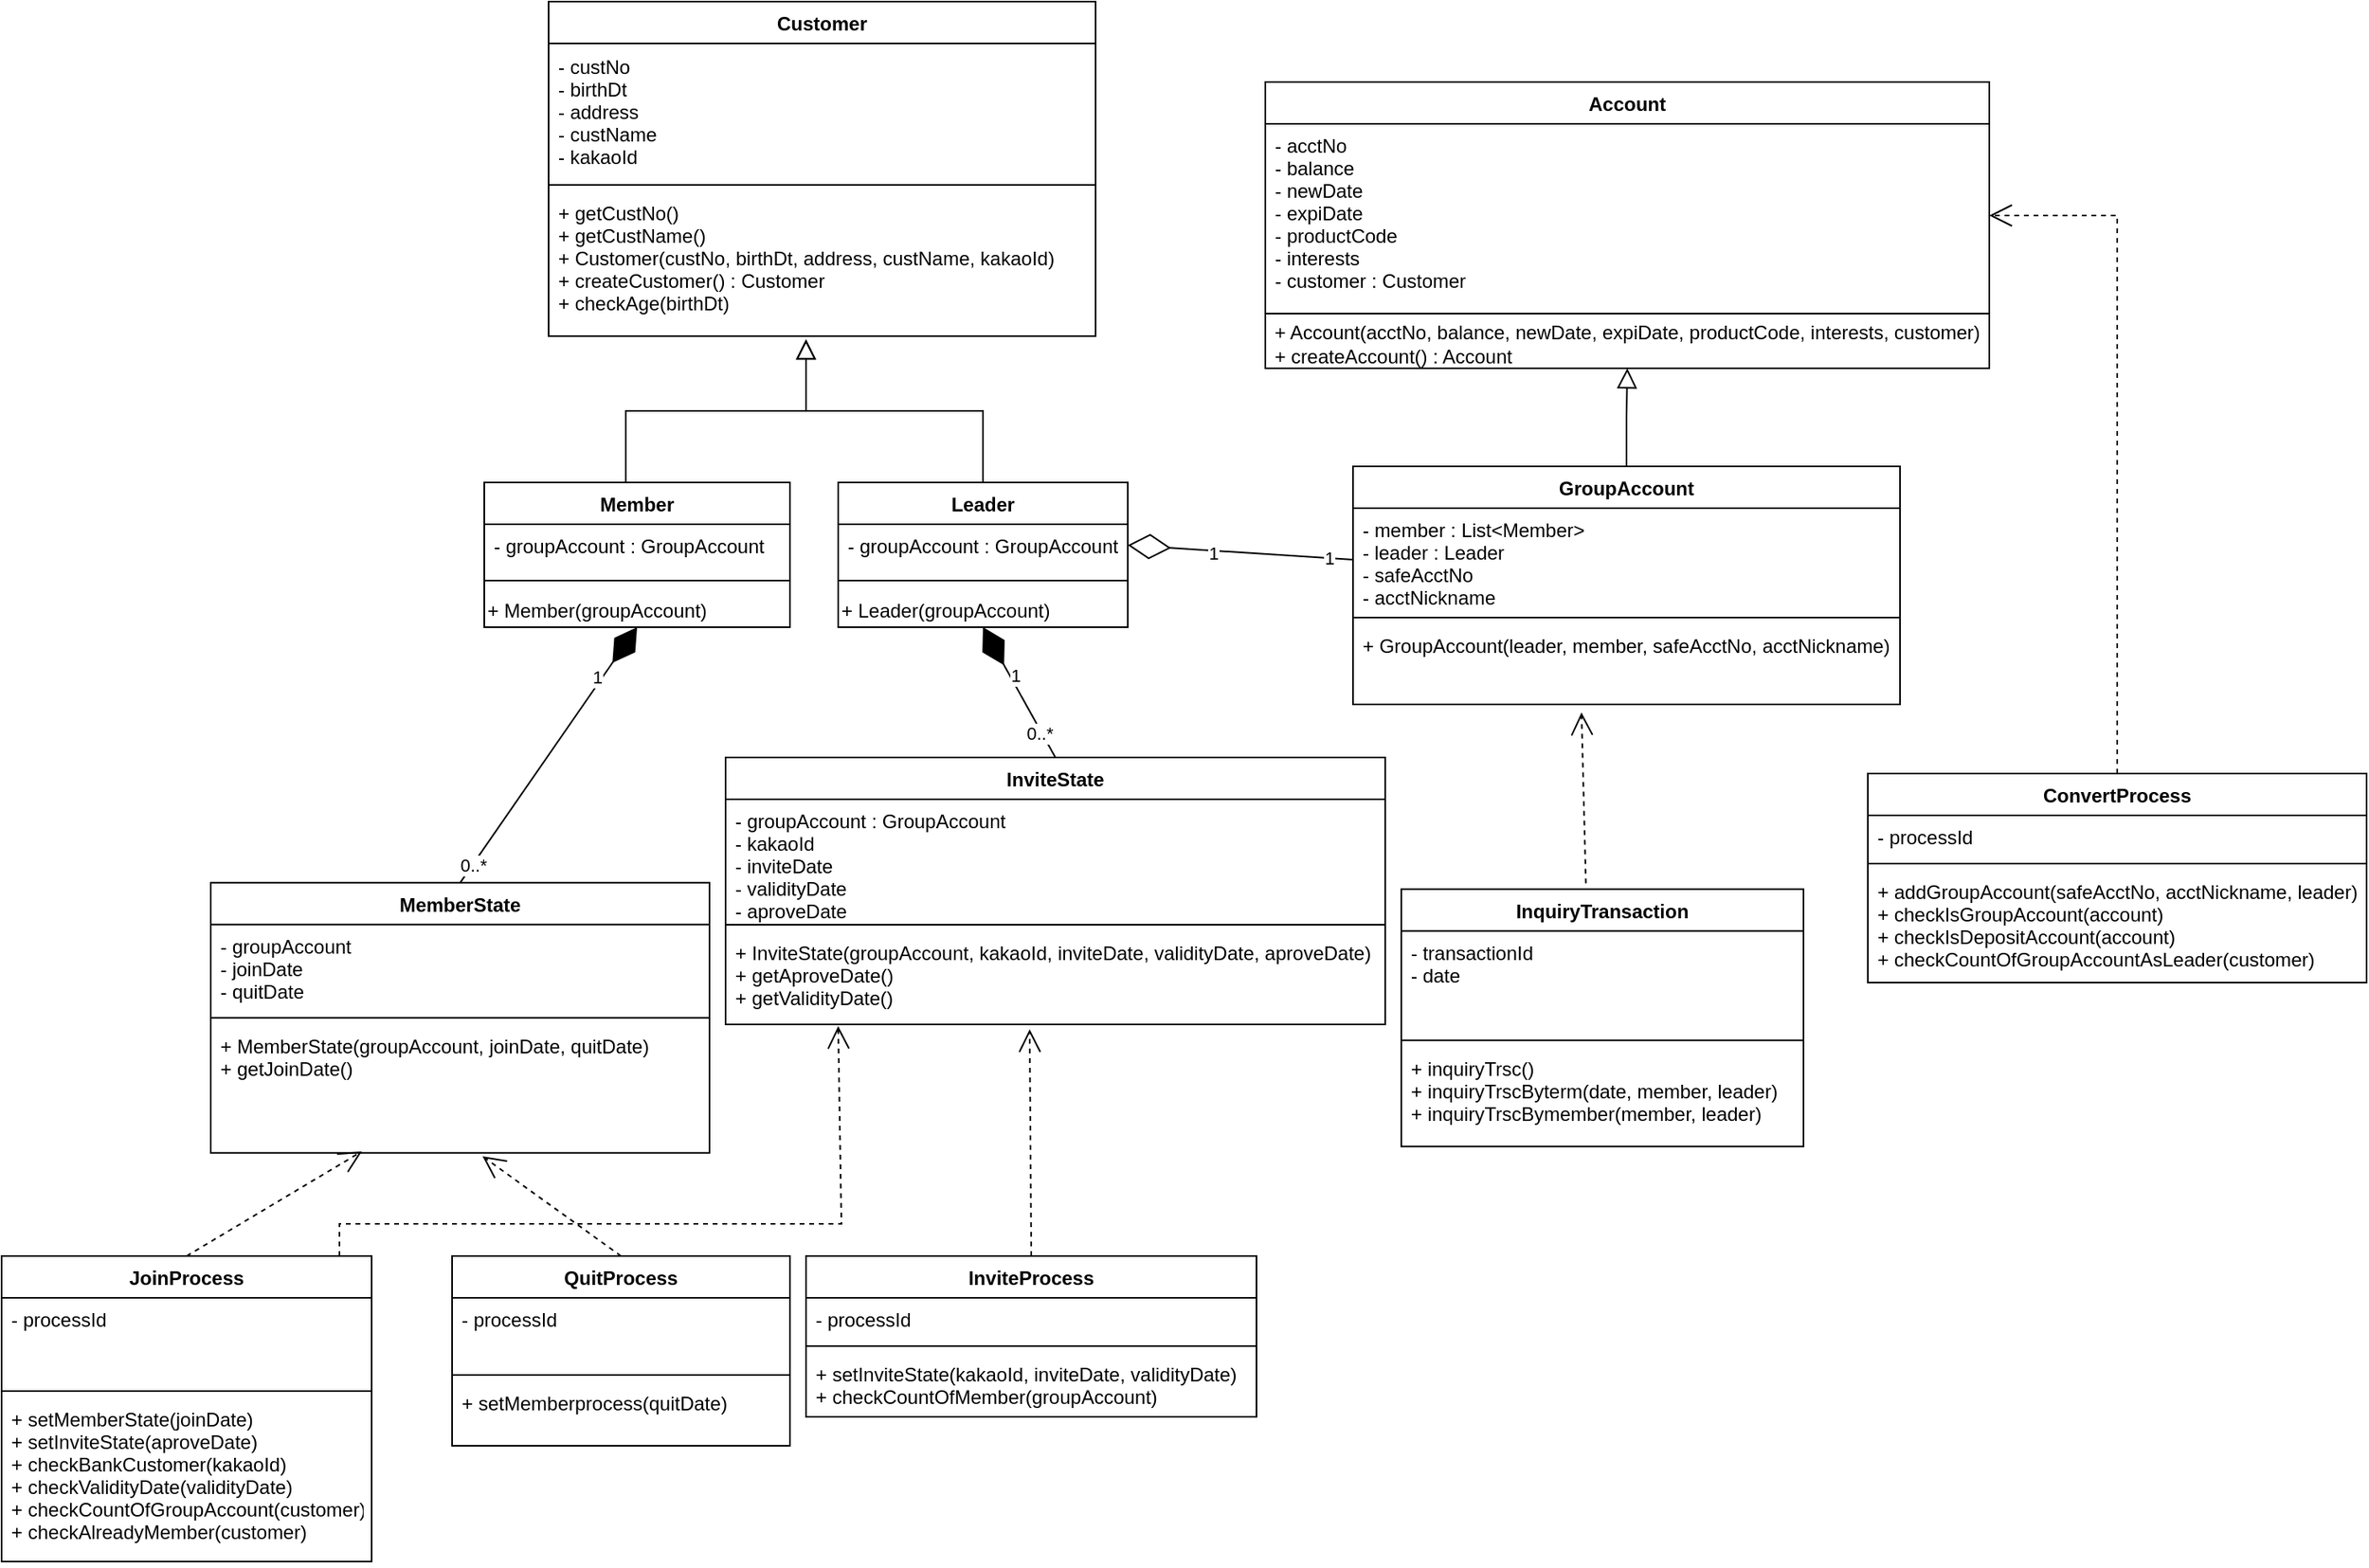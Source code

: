 <mxfile version="14.3.2" type="github" pages="2">
  <diagram id="C5RBs43oDa-KdzZeNtuy" name="Page-1">
    <mxGraphModel dx="946" dy="550" grid="1" gridSize="10" guides="1" tooltips="1" connect="1" arrows="1" fold="1" page="1" pageScale="1" pageWidth="2339" pageHeight="3300" math="0" shadow="0">
      <root>
        <mxCell id="WIyWlLk6GJQsqaUBKTNV-0" />
        <mxCell id="WIyWlLk6GJQsqaUBKTNV-1" parent="WIyWlLk6GJQsqaUBKTNV-0" />
        <mxCell id="zkfFHV4jXpPFQw0GAbJ--0" value="Account" style="swimlane;fontStyle=1;align=center;verticalAlign=top;childLayout=stackLayout;horizontal=1;startSize=26;horizontalStack=0;resizeParent=1;resizeLast=0;collapsible=1;marginBottom=0;rounded=0;shadow=0;strokeWidth=1;" parent="WIyWlLk6GJQsqaUBKTNV-1" vertex="1">
          <mxGeometry x="995.49" y="320" width="450" height="178" as="geometry">
            <mxRectangle x="230" y="140" width="160" height="26" as="alternateBounds" />
          </mxGeometry>
        </mxCell>
        <mxCell id="zkfFHV4jXpPFQw0GAbJ--1" value="- acctNo&#xa;- balance&#xa;- newDate&#xa;- expiDate&#xa;- productCode&#xa;- interests&#xa;- customer : Customer" style="text;align=left;verticalAlign=top;spacingLeft=4;spacingRight=4;overflow=hidden;rotatable=0;points=[[0,0.5],[1,0.5]];portConstraint=eastwest;" parent="zkfFHV4jXpPFQw0GAbJ--0" vertex="1">
          <mxGeometry y="26" width="450" height="114" as="geometry" />
        </mxCell>
        <mxCell id="zkfFHV4jXpPFQw0GAbJ--4" value="" style="line;html=1;strokeWidth=1;align=left;verticalAlign=middle;spacingTop=-1;spacingLeft=3;spacingRight=3;rotatable=0;labelPosition=right;points=[];portConstraint=eastwest;" parent="zkfFHV4jXpPFQw0GAbJ--0" vertex="1">
          <mxGeometry y="140" width="450" height="8" as="geometry" />
        </mxCell>
        <mxCell id="k1Oyym3wBxfAnyIx73rP-167" value="&lt;div&gt;&lt;div&gt;&lt;div style=&quot;text-align: left&quot;&gt;+ Account(acctNo, balance, newDate, expiDate, productCode, interests, customer)&lt;/div&gt;&lt;/div&gt;&lt;/div&gt;&lt;div style=&quot;text-align: left&quot;&gt;+ createAccount() : Account&lt;/div&gt;" style="text;html=1;align=center;verticalAlign=middle;resizable=0;points=[];autosize=1;" parent="zkfFHV4jXpPFQw0GAbJ--0" vertex="1">
          <mxGeometry y="148" width="450" height="30" as="geometry" />
        </mxCell>
        <mxCell id="zkfFHV4jXpPFQw0GAbJ--16" value="" style="endArrow=block;endSize=10;endFill=0;shadow=0;strokeWidth=1;rounded=0;edgeStyle=elbowEdgeStyle;elbow=vertical;exitX=0.5;exitY=0;exitDx=0;exitDy=0;" parent="WIyWlLk6GJQsqaUBKTNV-1" source="k1Oyym3wBxfAnyIx73rP-3" target="zkfFHV4jXpPFQw0GAbJ--0" edge="1">
          <mxGeometry width="160" relative="1" as="geometry">
            <mxPoint x="1165.99" y="559" as="sourcePoint" />
            <mxPoint x="1175.99" y="510" as="targetPoint" />
          </mxGeometry>
        </mxCell>
        <mxCell id="k1Oyym3wBxfAnyIx73rP-3" value="GroupAccount" style="swimlane;fontStyle=1;align=center;verticalAlign=top;childLayout=stackLayout;horizontal=1;startSize=26;horizontalStack=0;resizeParent=1;resizeParentMax=0;resizeLast=0;collapsible=1;marginBottom=0;" parent="WIyWlLk6GJQsqaUBKTNV-1" vertex="1">
          <mxGeometry x="1049.99" y="559" width="340" height="148" as="geometry" />
        </mxCell>
        <mxCell id="k1Oyym3wBxfAnyIx73rP-4" value="- member : List&lt;Member&gt;&#xa;- leader : Leader&#xa;- safeAcctNo&#xa;- acctNickname" style="text;strokeColor=none;fillColor=none;align=left;verticalAlign=top;spacingLeft=4;spacingRight=4;overflow=hidden;rotatable=0;points=[[0,0.5],[1,0.5]];portConstraint=eastwest;" parent="k1Oyym3wBxfAnyIx73rP-3" vertex="1">
          <mxGeometry y="26" width="340" height="64" as="geometry" />
        </mxCell>
        <mxCell id="k1Oyym3wBxfAnyIx73rP-5" value="" style="line;strokeWidth=1;fillColor=none;align=left;verticalAlign=middle;spacingTop=-1;spacingLeft=3;spacingRight=3;rotatable=0;labelPosition=right;points=[];portConstraint=eastwest;" parent="k1Oyym3wBxfAnyIx73rP-3" vertex="1">
          <mxGeometry y="90" width="340" height="8" as="geometry" />
        </mxCell>
        <mxCell id="k1Oyym3wBxfAnyIx73rP-6" value="+ GroupAccount(leader, member, safeAcctNo, acctNickname)" style="text;strokeColor=none;fillColor=none;align=left;verticalAlign=top;spacingLeft=4;spacingRight=4;overflow=hidden;rotatable=0;points=[[0,0.5],[1,0.5]];portConstraint=eastwest;" parent="k1Oyym3wBxfAnyIx73rP-3" vertex="1">
          <mxGeometry y="98" width="340" height="50" as="geometry" />
        </mxCell>
        <mxCell id="k1Oyym3wBxfAnyIx73rP-7" value="Customer" style="swimlane;fontStyle=1;align=center;verticalAlign=top;childLayout=stackLayout;horizontal=1;startSize=26;horizontalStack=0;resizeParent=1;resizeParentMax=0;resizeLast=0;collapsible=1;marginBottom=0;" parent="WIyWlLk6GJQsqaUBKTNV-1" vertex="1">
          <mxGeometry x="550" y="270" width="340" height="208" as="geometry" />
        </mxCell>
        <mxCell id="k1Oyym3wBxfAnyIx73rP-8" value="- custNo&#xa;- birthDt&#xa;- address&#xa;- custName&#xa;- kakaoId" style="text;strokeColor=none;fillColor=none;align=left;verticalAlign=top;spacingLeft=4;spacingRight=4;overflow=hidden;rotatable=0;points=[[0,0.5],[1,0.5]];portConstraint=eastwest;spacingTop=1;spacingBottom=1;" parent="k1Oyym3wBxfAnyIx73rP-7" vertex="1">
          <mxGeometry y="26" width="340" height="84" as="geometry" />
        </mxCell>
        <mxCell id="k1Oyym3wBxfAnyIx73rP-9" value="" style="line;strokeWidth=1;fillColor=none;align=left;verticalAlign=middle;spacingTop=-1;spacingLeft=3;spacingRight=3;rotatable=0;labelPosition=right;points=[];portConstraint=eastwest;" parent="k1Oyym3wBxfAnyIx73rP-7" vertex="1">
          <mxGeometry y="110" width="340" height="8" as="geometry" />
        </mxCell>
        <mxCell id="k1Oyym3wBxfAnyIx73rP-10" value="+ getCustNo()&#xa;+ getCustName()&#xa;+ Customer(custNo, birthDt, address, custName, kakaoId)&#xa;+ createCustomer() : Customer&#xa;+ checkAge(birthDt)" style="text;strokeColor=none;fillColor=none;align=left;verticalAlign=top;spacingLeft=4;spacingRight=4;overflow=hidden;rotatable=0;points=[[0,0.5],[1,0.5]];portConstraint=eastwest;" parent="k1Oyym3wBxfAnyIx73rP-7" vertex="1">
          <mxGeometry y="118" width="340" height="90" as="geometry" />
        </mxCell>
        <mxCell id="k1Oyym3wBxfAnyIx73rP-11" value="Member" style="swimlane;fontStyle=1;align=center;verticalAlign=top;childLayout=stackLayout;horizontal=1;startSize=26;horizontalStack=0;resizeParent=1;resizeParentMax=0;resizeLast=0;collapsible=1;marginBottom=0;" parent="WIyWlLk6GJQsqaUBKTNV-1" vertex="1">
          <mxGeometry x="510" y="569" width="190" height="90" as="geometry" />
        </mxCell>
        <mxCell id="k1Oyym3wBxfAnyIx73rP-12" value="- groupAccount : GroupAccount&#xa;" style="text;strokeColor=none;fillColor=none;align=left;verticalAlign=top;spacingLeft=4;spacingRight=4;overflow=hidden;rotatable=0;points=[[0,0.5],[1,0.5]];portConstraint=eastwest;" parent="k1Oyym3wBxfAnyIx73rP-11" vertex="1">
          <mxGeometry y="26" width="190" height="26" as="geometry" />
        </mxCell>
        <mxCell id="k1Oyym3wBxfAnyIx73rP-13" value="" style="line;strokeWidth=1;fillColor=none;align=left;verticalAlign=middle;spacingTop=-1;spacingLeft=3;spacingRight=3;rotatable=0;labelPosition=right;points=[];portConstraint=eastwest;" parent="k1Oyym3wBxfAnyIx73rP-11" vertex="1">
          <mxGeometry y="52" width="190" height="18" as="geometry" />
        </mxCell>
        <mxCell id="k1Oyym3wBxfAnyIx73rP-165" value="+ Member(groupAccount)" style="text;html=1;align=left;verticalAlign=middle;resizable=0;points=[];autosize=1;" parent="k1Oyym3wBxfAnyIx73rP-11" vertex="1">
          <mxGeometry y="70" width="190" height="20" as="geometry" />
        </mxCell>
        <mxCell id="k1Oyym3wBxfAnyIx73rP-18" value="Leader" style="swimlane;fontStyle=1;align=center;verticalAlign=top;childLayout=stackLayout;horizontal=1;startSize=26;horizontalStack=0;resizeParent=1;resizeParentMax=0;resizeLast=0;collapsible=1;marginBottom=0;" parent="WIyWlLk6GJQsqaUBKTNV-1" vertex="1">
          <mxGeometry x="730" y="569" width="180" height="90" as="geometry" />
        </mxCell>
        <mxCell id="k1Oyym3wBxfAnyIx73rP-19" value="- groupAccount : GroupAccount&#xa;" style="text;strokeColor=none;fillColor=none;align=left;verticalAlign=top;spacingLeft=4;spacingRight=4;overflow=hidden;rotatable=0;points=[[0,0.5],[1,0.5]];portConstraint=eastwest;" parent="k1Oyym3wBxfAnyIx73rP-18" vertex="1">
          <mxGeometry y="26" width="180" height="26" as="geometry" />
        </mxCell>
        <mxCell id="k1Oyym3wBxfAnyIx73rP-20" value="" style="line;strokeWidth=1;fillColor=none;align=left;verticalAlign=middle;spacingTop=-1;spacingLeft=3;spacingRight=3;rotatable=0;labelPosition=right;points=[];portConstraint=eastwest;" parent="k1Oyym3wBxfAnyIx73rP-18" vertex="1">
          <mxGeometry y="52" width="180" height="18" as="geometry" />
        </mxCell>
        <mxCell id="k1Oyym3wBxfAnyIx73rP-166" value="+ Leader(groupAccount)" style="text;html=1;align=left;verticalAlign=middle;resizable=0;points=[];autosize=1;" parent="k1Oyym3wBxfAnyIx73rP-18" vertex="1">
          <mxGeometry y="70" width="180" height="20" as="geometry" />
        </mxCell>
        <mxCell id="k1Oyym3wBxfAnyIx73rP-24" value="" style="endArrow=block;endSize=10;endFill=0;shadow=0;strokeWidth=1;rounded=0;edgeStyle=elbowEdgeStyle;elbow=vertical;exitX=0.463;exitY=0;exitDx=0;exitDy=0;exitPerimeter=0;" parent="WIyWlLk6GJQsqaUBKTNV-1" source="k1Oyym3wBxfAnyIx73rP-11" edge="1">
          <mxGeometry width="160" relative="1" as="geometry">
            <mxPoint x="709.5" y="547" as="sourcePoint" />
            <mxPoint x="710" y="480" as="targetPoint" />
          </mxGeometry>
        </mxCell>
        <mxCell id="k1Oyym3wBxfAnyIx73rP-25" value="" style="endArrow=block;endSize=10;endFill=0;shadow=0;strokeWidth=1;rounded=0;edgeStyle=elbowEdgeStyle;elbow=vertical;exitX=0.5;exitY=0;exitDx=0;exitDy=0;" parent="WIyWlLk6GJQsqaUBKTNV-1" source="k1Oyym3wBxfAnyIx73rP-18" edge="1">
          <mxGeometry width="160" relative="1" as="geometry">
            <mxPoint x="709.5" y="547" as="sourcePoint" />
            <mxPoint x="710" y="480" as="targetPoint" />
          </mxGeometry>
        </mxCell>
        <mxCell id="k1Oyym3wBxfAnyIx73rP-52" value="" style="endArrow=diamondThin;endFill=0;endSize=24;html=1;exitX=0;exitY=0.5;exitDx=0;exitDy=0;entryX=1;entryY=0.5;entryDx=0;entryDy=0;" parent="WIyWlLk6GJQsqaUBKTNV-1" source="k1Oyym3wBxfAnyIx73rP-4" target="k1Oyym3wBxfAnyIx73rP-19" edge="1">
          <mxGeometry width="160" relative="1" as="geometry">
            <mxPoint x="880" y="639" as="sourcePoint" />
            <mxPoint x="1040" y="639" as="targetPoint" />
          </mxGeometry>
        </mxCell>
        <mxCell id="k1Oyym3wBxfAnyIx73rP-53" value="1" style="edgeLabel;html=1;align=center;verticalAlign=middle;resizable=0;points=[];" parent="k1Oyym3wBxfAnyIx73rP-52" vertex="1" connectable="0">
          <mxGeometry x="-0.778" relative="1" as="geometry">
            <mxPoint as="offset" />
          </mxGeometry>
        </mxCell>
        <mxCell id="k1Oyym3wBxfAnyIx73rP-54" value="1" style="edgeLabel;html=1;align=center;verticalAlign=middle;resizable=0;points=[];" parent="k1Oyym3wBxfAnyIx73rP-52" vertex="1" connectable="0">
          <mxGeometry x="0.243" y="1" relative="1" as="geometry">
            <mxPoint as="offset" />
          </mxGeometry>
        </mxCell>
        <mxCell id="k1Oyym3wBxfAnyIx73rP-68" value="MemberState" style="swimlane;fontStyle=1;align=center;verticalAlign=top;childLayout=stackLayout;horizontal=1;startSize=26;horizontalStack=0;resizeParent=1;resizeParentMax=0;resizeLast=0;collapsible=1;marginBottom=0;" parent="WIyWlLk6GJQsqaUBKTNV-1" vertex="1">
          <mxGeometry x="340" y="817.93" width="310" height="168" as="geometry" />
        </mxCell>
        <mxCell id="k1Oyym3wBxfAnyIx73rP-69" value="- groupAccount&#xa;- joinDate&#xa;- quitDate" style="text;strokeColor=none;fillColor=none;align=left;verticalAlign=top;spacingLeft=4;spacingRight=4;overflow=hidden;rotatable=0;points=[[0,0.5],[1,0.5]];portConstraint=eastwest;" parent="k1Oyym3wBxfAnyIx73rP-68" vertex="1">
          <mxGeometry y="26" width="310" height="54" as="geometry" />
        </mxCell>
        <mxCell id="k1Oyym3wBxfAnyIx73rP-70" value="" style="line;strokeWidth=1;fillColor=none;align=left;verticalAlign=middle;spacingTop=-1;spacingLeft=3;spacingRight=3;rotatable=0;labelPosition=right;points=[];portConstraint=eastwest;" parent="k1Oyym3wBxfAnyIx73rP-68" vertex="1">
          <mxGeometry y="80" width="310" height="8" as="geometry" />
        </mxCell>
        <mxCell id="k1Oyym3wBxfAnyIx73rP-71" value="+ MemberState(groupAccount, joinDate, quitDate)&#xa;+ getJoinDate()" style="text;strokeColor=none;fillColor=none;align=left;verticalAlign=top;spacingLeft=4;spacingRight=4;overflow=hidden;rotatable=0;points=[[0,0.5],[1,0.5]];portConstraint=eastwest;" parent="k1Oyym3wBxfAnyIx73rP-68" vertex="1">
          <mxGeometry y="88" width="310" height="80" as="geometry" />
        </mxCell>
        <mxCell id="k1Oyym3wBxfAnyIx73rP-72" value="" style="endArrow=diamondThin;endFill=1;endSize=24;html=1;exitX=0.5;exitY=0;exitDx=0;exitDy=0;entryX=0.5;entryY=1;entryDx=0;entryDy=0;" parent="WIyWlLk6GJQsqaUBKTNV-1" source="k1Oyym3wBxfAnyIx73rP-68" target="k1Oyym3wBxfAnyIx73rP-11" edge="1">
          <mxGeometry width="160" relative="1" as="geometry">
            <mxPoint x="750" y="709" as="sourcePoint" />
            <mxPoint x="608.0" y="681" as="targetPoint" />
            <Array as="points" />
          </mxGeometry>
        </mxCell>
        <mxCell id="k1Oyym3wBxfAnyIx73rP-74" value="0..*" style="edgeLabel;html=1;align=center;verticalAlign=middle;resizable=0;points=[];" parent="k1Oyym3wBxfAnyIx73rP-72" vertex="1" connectable="0">
          <mxGeometry x="-0.864" relative="1" as="geometry">
            <mxPoint as="offset" />
          </mxGeometry>
        </mxCell>
        <mxCell id="k1Oyym3wBxfAnyIx73rP-79" value="1" style="edgeLabel;html=1;align=center;verticalAlign=middle;resizable=0;points=[];" parent="k1Oyym3wBxfAnyIx73rP-72" vertex="1" connectable="0">
          <mxGeometry x="0.304" y="-2" relative="1" as="geometry">
            <mxPoint x="11.65" y="-25.46" as="offset" />
          </mxGeometry>
        </mxCell>
        <mxCell id="k1Oyym3wBxfAnyIx73rP-80" value="JoinProcess" style="swimlane;fontStyle=1;align=center;verticalAlign=top;childLayout=stackLayout;horizontal=1;startSize=26;horizontalStack=0;resizeParent=1;resizeParentMax=0;resizeLast=0;collapsible=1;marginBottom=0;" parent="WIyWlLk6GJQsqaUBKTNV-1" vertex="1">
          <mxGeometry x="210" y="1050" width="230" height="190" as="geometry" />
        </mxCell>
        <mxCell id="k1Oyym3wBxfAnyIx73rP-81" value="- processId" style="text;strokeColor=none;fillColor=none;align=left;verticalAlign=top;spacingLeft=4;spacingRight=4;overflow=hidden;rotatable=0;points=[[0,0.5],[1,0.5]];portConstraint=eastwest;" parent="k1Oyym3wBxfAnyIx73rP-80" vertex="1">
          <mxGeometry y="26" width="230" height="54" as="geometry" />
        </mxCell>
        <mxCell id="k1Oyym3wBxfAnyIx73rP-82" value="" style="line;strokeWidth=1;fillColor=none;align=left;verticalAlign=middle;spacingTop=-1;spacingLeft=3;spacingRight=3;rotatable=0;labelPosition=right;points=[];portConstraint=eastwest;" parent="k1Oyym3wBxfAnyIx73rP-80" vertex="1">
          <mxGeometry y="80" width="230" height="8" as="geometry" />
        </mxCell>
        <mxCell id="k1Oyym3wBxfAnyIx73rP-83" value="+ setMemberState(joinDate)&#xa;+ setInviteState(aproveDate)&#xa;+ checkBankCustomer(kakaoId)&#xa;+ checkValidityDate(validityDate)&#xa;+ checkCountOfGroupAccount(customer)&#xa;+ checkAlreadyMember(customer)" style="text;strokeColor=none;fillColor=none;align=left;verticalAlign=top;spacingLeft=4;spacingRight=4;overflow=hidden;rotatable=0;points=[[0,0.5],[1,0.5]];portConstraint=eastwest;" parent="k1Oyym3wBxfAnyIx73rP-80" vertex="1">
          <mxGeometry y="88" width="230" height="102" as="geometry" />
        </mxCell>
        <mxCell id="k1Oyym3wBxfAnyIx73rP-88" value="QuitProcess" style="swimlane;fontStyle=1;align=center;verticalAlign=top;childLayout=stackLayout;horizontal=1;startSize=26;horizontalStack=0;resizeParent=1;resizeParentMax=0;resizeLast=0;collapsible=1;marginBottom=0;" parent="WIyWlLk6GJQsqaUBKTNV-1" vertex="1">
          <mxGeometry x="490" y="1050" width="210" height="118" as="geometry" />
        </mxCell>
        <mxCell id="k1Oyym3wBxfAnyIx73rP-89" value="- processId" style="text;strokeColor=none;fillColor=none;align=left;verticalAlign=top;spacingLeft=4;spacingRight=4;overflow=hidden;rotatable=0;points=[[0,0.5],[1,0.5]];portConstraint=eastwest;" parent="k1Oyym3wBxfAnyIx73rP-88" vertex="1">
          <mxGeometry y="26" width="210" height="44" as="geometry" />
        </mxCell>
        <mxCell id="k1Oyym3wBxfAnyIx73rP-90" value="" style="line;strokeWidth=1;fillColor=none;align=left;verticalAlign=middle;spacingTop=-1;spacingLeft=3;spacingRight=3;rotatable=0;labelPosition=right;points=[];portConstraint=eastwest;" parent="k1Oyym3wBxfAnyIx73rP-88" vertex="1">
          <mxGeometry y="70" width="210" height="8" as="geometry" />
        </mxCell>
        <mxCell id="k1Oyym3wBxfAnyIx73rP-91" value="+ setMemberprocess(quitDate)" style="text;strokeColor=none;fillColor=none;align=left;verticalAlign=top;spacingLeft=4;spacingRight=4;overflow=hidden;rotatable=0;points=[[0,0.5],[1,0.5]];portConstraint=eastwest;" parent="k1Oyym3wBxfAnyIx73rP-88" vertex="1">
          <mxGeometry y="78" width="210" height="40" as="geometry" />
        </mxCell>
        <mxCell id="k1Oyym3wBxfAnyIx73rP-96" value="" style="endArrow=open;endSize=12;dashed=1;html=1;entryX=0.303;entryY=0.988;entryDx=0;entryDy=0;entryPerimeter=0;exitX=0.5;exitY=0;exitDx=0;exitDy=0;" parent="WIyWlLk6GJQsqaUBKTNV-1" source="k1Oyym3wBxfAnyIx73rP-80" target="k1Oyym3wBxfAnyIx73rP-71" edge="1">
          <mxGeometry width="160" relative="1" as="geometry">
            <mxPoint x="600" y="885.93" as="sourcePoint" />
            <mxPoint x="760" y="885.93" as="targetPoint" />
          </mxGeometry>
        </mxCell>
        <mxCell id="k1Oyym3wBxfAnyIx73rP-97" value="" style="endArrow=open;endSize=12;dashed=1;html=1;exitX=0.5;exitY=0;exitDx=0;exitDy=0;entryX=0.545;entryY=1.026;entryDx=0;entryDy=0;entryPerimeter=0;" parent="WIyWlLk6GJQsqaUBKTNV-1" source="k1Oyym3wBxfAnyIx73rP-88" target="k1Oyym3wBxfAnyIx73rP-71" edge="1">
          <mxGeometry width="160" relative="1" as="geometry">
            <mxPoint x="415" y="1039.93" as="sourcePoint" />
            <mxPoint x="443.93" y="994.97" as="targetPoint" />
          </mxGeometry>
        </mxCell>
        <mxCell id="k1Oyym3wBxfAnyIx73rP-105" value="InquiryTransaction" style="swimlane;fontStyle=1;align=center;verticalAlign=top;childLayout=stackLayout;horizontal=1;startSize=26;horizontalStack=0;resizeParent=1;resizeParentMax=0;resizeLast=0;collapsible=1;marginBottom=0;" parent="WIyWlLk6GJQsqaUBKTNV-1" vertex="1">
          <mxGeometry x="1080" y="821.93" width="250" height="160" as="geometry" />
        </mxCell>
        <mxCell id="k1Oyym3wBxfAnyIx73rP-106" value="- transactionId&#xa;- date" style="text;strokeColor=none;fillColor=none;align=left;verticalAlign=top;spacingLeft=4;spacingRight=4;overflow=hidden;rotatable=0;points=[[0,0.5],[1,0.5]];portConstraint=eastwest;" parent="k1Oyym3wBxfAnyIx73rP-105" vertex="1">
          <mxGeometry y="26" width="250" height="64" as="geometry" />
        </mxCell>
        <mxCell id="k1Oyym3wBxfAnyIx73rP-107" value="" style="line;strokeWidth=1;fillColor=none;align=left;verticalAlign=middle;spacingTop=-1;spacingLeft=3;spacingRight=3;rotatable=0;labelPosition=right;points=[];portConstraint=eastwest;" parent="k1Oyym3wBxfAnyIx73rP-105" vertex="1">
          <mxGeometry y="90" width="250" height="8" as="geometry" />
        </mxCell>
        <mxCell id="k1Oyym3wBxfAnyIx73rP-108" value="+ inquiryTrsc()&#xa;+ inquiryTrscByterm(date, member, leader)&#xa;+ inquiryTrscBymember(member, leader)" style="text;strokeColor=none;fillColor=none;align=left;verticalAlign=top;spacingLeft=4;spacingRight=4;overflow=hidden;rotatable=0;points=[[0,0.5],[1,0.5]];portConstraint=eastwest;" parent="k1Oyym3wBxfAnyIx73rP-105" vertex="1">
          <mxGeometry y="98" width="250" height="62" as="geometry" />
        </mxCell>
        <mxCell id="k1Oyym3wBxfAnyIx73rP-127" value="InviteState" style="swimlane;fontStyle=1;align=center;verticalAlign=top;childLayout=stackLayout;horizontal=1;startSize=26;horizontalStack=0;resizeParent=1;resizeParentMax=0;resizeLast=0;collapsible=1;marginBottom=0;" parent="WIyWlLk6GJQsqaUBKTNV-1" vertex="1">
          <mxGeometry x="660" y="740" width="410" height="166" as="geometry" />
        </mxCell>
        <mxCell id="k1Oyym3wBxfAnyIx73rP-128" value="- groupAccount : GroupAccount&#xa;- kakaoId&#xa;- inviteDate&#xa;- validityDate&#xa;- aproveDate" style="text;strokeColor=none;fillColor=none;align=left;verticalAlign=top;spacingLeft=4;spacingRight=4;overflow=hidden;rotatable=0;points=[[0,0.5],[1,0.5]];portConstraint=eastwest;" parent="k1Oyym3wBxfAnyIx73rP-127" vertex="1">
          <mxGeometry y="26" width="410" height="74" as="geometry" />
        </mxCell>
        <mxCell id="k1Oyym3wBxfAnyIx73rP-129" value="" style="line;strokeWidth=1;fillColor=none;align=left;verticalAlign=middle;spacingTop=-1;spacingLeft=3;spacingRight=3;rotatable=0;labelPosition=right;points=[];portConstraint=eastwest;" parent="k1Oyym3wBxfAnyIx73rP-127" vertex="1">
          <mxGeometry y="100" width="410" height="8" as="geometry" />
        </mxCell>
        <mxCell id="k1Oyym3wBxfAnyIx73rP-130" value="+ InviteState(groupAccount, kakaoId, inviteDate, validityDate, aproveDate)&#xa;+ getAproveDate()&#xa;+ getValidityDate()" style="text;strokeColor=none;fillColor=none;align=left;verticalAlign=top;spacingLeft=4;spacingRight=4;overflow=hidden;rotatable=0;points=[[0,0.5],[1,0.5]];portConstraint=eastwest;" parent="k1Oyym3wBxfAnyIx73rP-127" vertex="1">
          <mxGeometry y="108" width="410" height="58" as="geometry" />
        </mxCell>
        <mxCell id="k1Oyym3wBxfAnyIx73rP-131" value="" style="endArrow=diamondThin;endFill=1;endSize=24;html=1;entryX=0.5;entryY=1;entryDx=0;entryDy=0;exitX=0.5;exitY=0;exitDx=0;exitDy=0;" parent="WIyWlLk6GJQsqaUBKTNV-1" source="k1Oyym3wBxfAnyIx73rP-127" target="k1Oyym3wBxfAnyIx73rP-18" edge="1">
          <mxGeometry width="160" relative="1" as="geometry">
            <mxPoint x="660" y="830" as="sourcePoint" />
            <mxPoint x="818" y="680" as="targetPoint" />
          </mxGeometry>
        </mxCell>
        <mxCell id="k1Oyym3wBxfAnyIx73rP-163" value="1" style="edgeLabel;html=1;align=center;verticalAlign=middle;resizable=0;points=[];" parent="k1Oyym3wBxfAnyIx73rP-131" vertex="1" connectable="0">
          <mxGeometry x="0.233" y="-2" relative="1" as="geometry">
            <mxPoint x="1" as="offset" />
          </mxGeometry>
        </mxCell>
        <mxCell id="k1Oyym3wBxfAnyIx73rP-164" value="0..*" style="edgeLabel;html=1;align=center;verticalAlign=middle;resizable=0;points=[];" parent="k1Oyym3wBxfAnyIx73rP-131" vertex="1" connectable="0">
          <mxGeometry x="-0.602" y="1" relative="1" as="geometry">
            <mxPoint as="offset" />
          </mxGeometry>
        </mxCell>
        <mxCell id="k1Oyym3wBxfAnyIx73rP-132" value="InviteProcess" style="swimlane;fontStyle=1;align=center;verticalAlign=top;childLayout=stackLayout;horizontal=1;startSize=26;horizontalStack=0;resizeParent=1;resizeParentMax=0;resizeLast=0;collapsible=1;marginBottom=0;" parent="WIyWlLk6GJQsqaUBKTNV-1" vertex="1">
          <mxGeometry x="710" y="1050" width="280" height="100" as="geometry" />
        </mxCell>
        <mxCell id="k1Oyym3wBxfAnyIx73rP-133" value="- processId" style="text;strokeColor=none;fillColor=none;align=left;verticalAlign=top;spacingLeft=4;spacingRight=4;overflow=hidden;rotatable=0;points=[[0,0.5],[1,0.5]];portConstraint=eastwest;" parent="k1Oyym3wBxfAnyIx73rP-132" vertex="1">
          <mxGeometry y="26" width="280" height="26" as="geometry" />
        </mxCell>
        <mxCell id="k1Oyym3wBxfAnyIx73rP-134" value="" style="line;strokeWidth=1;fillColor=none;align=left;verticalAlign=middle;spacingTop=-1;spacingLeft=3;spacingRight=3;rotatable=0;labelPosition=right;points=[];portConstraint=eastwest;" parent="k1Oyym3wBxfAnyIx73rP-132" vertex="1">
          <mxGeometry y="52" width="280" height="8" as="geometry" />
        </mxCell>
        <mxCell id="k1Oyym3wBxfAnyIx73rP-135" value="+ setInviteState(kakaoId, inviteDate, validityDate)&#xa;+ checkCountOfMember(groupAccount)" style="text;strokeColor=none;fillColor=none;align=left;verticalAlign=top;spacingLeft=4;spacingRight=4;overflow=hidden;rotatable=0;points=[[0,0.5],[1,0.5]];portConstraint=eastwest;" parent="k1Oyym3wBxfAnyIx73rP-132" vertex="1">
          <mxGeometry y="60" width="280" height="40" as="geometry" />
        </mxCell>
        <mxCell id="k1Oyym3wBxfAnyIx73rP-136" value="" style="endArrow=open;endSize=12;dashed=1;html=1;exitX=0.5;exitY=0;exitDx=0;exitDy=0;rounded=0;" parent="WIyWlLk6GJQsqaUBKTNV-1" edge="1">
          <mxGeometry width="160" relative="1" as="geometry">
            <mxPoint x="420" y="1050" as="sourcePoint" />
            <mxPoint x="730" y="907" as="targetPoint" />
            <Array as="points">
              <mxPoint x="420" y="1030" />
              <mxPoint x="732" y="1030" />
            </Array>
          </mxGeometry>
        </mxCell>
        <mxCell id="k1Oyym3wBxfAnyIx73rP-139" value="" style="endArrow=open;endSize=12;dashed=1;html=1;exitX=0.5;exitY=0;exitDx=0;exitDy=0;entryX=0.461;entryY=1.052;entryDx=0;entryDy=0;entryPerimeter=0;" parent="WIyWlLk6GJQsqaUBKTNV-1" source="k1Oyym3wBxfAnyIx73rP-132" target="k1Oyym3wBxfAnyIx73rP-130" edge="1">
          <mxGeometry width="160" relative="1" as="geometry">
            <mxPoint x="530" y="1040" as="sourcePoint" />
            <mxPoint x="690" y="1040" as="targetPoint" />
          </mxGeometry>
        </mxCell>
        <mxCell id="k1Oyym3wBxfAnyIx73rP-141" value="ConvertProcess" style="swimlane;fontStyle=1;align=center;verticalAlign=top;childLayout=stackLayout;horizontal=1;startSize=26;horizontalStack=0;resizeParent=1;resizeParentMax=0;resizeLast=0;collapsible=1;marginBottom=0;" parent="WIyWlLk6GJQsqaUBKTNV-1" vertex="1">
          <mxGeometry x="1370" y="750" width="310" height="130" as="geometry" />
        </mxCell>
        <mxCell id="k1Oyym3wBxfAnyIx73rP-142" value="- processId" style="text;strokeColor=none;fillColor=none;align=left;verticalAlign=top;spacingLeft=4;spacingRight=4;overflow=hidden;rotatable=0;points=[[0,0.5],[1,0.5]];portConstraint=eastwest;" parent="k1Oyym3wBxfAnyIx73rP-141" vertex="1">
          <mxGeometry y="26" width="310" height="26" as="geometry" />
        </mxCell>
        <mxCell id="k1Oyym3wBxfAnyIx73rP-143" value="" style="line;strokeWidth=1;fillColor=none;align=left;verticalAlign=middle;spacingTop=-1;spacingLeft=3;spacingRight=3;rotatable=0;labelPosition=right;points=[];portConstraint=eastwest;" parent="k1Oyym3wBxfAnyIx73rP-141" vertex="1">
          <mxGeometry y="52" width="310" height="8" as="geometry" />
        </mxCell>
        <mxCell id="k1Oyym3wBxfAnyIx73rP-144" value="+ addGroupAccount(safeAcctNo, acctNickname, leader)&#xa;+ checkIsGroupAccount(account)&#xa;+ checkIsDepositAccount(account)&#xa;+ checkCountOfGroupAccountAsLeader(customer)" style="text;strokeColor=none;fillColor=none;align=left;verticalAlign=top;spacingLeft=4;spacingRight=4;overflow=hidden;rotatable=0;points=[[0,0.5],[1,0.5]];portConstraint=eastwest;" parent="k1Oyym3wBxfAnyIx73rP-141" vertex="1">
          <mxGeometry y="60" width="310" height="70" as="geometry" />
        </mxCell>
        <mxCell id="k1Oyym3wBxfAnyIx73rP-152" value="" style="endArrow=open;endSize=12;dashed=1;html=1;exitX=0.5;exitY=0;exitDx=0;exitDy=0;entryX=1;entryY=0.5;entryDx=0;entryDy=0;rounded=0;" parent="WIyWlLk6GJQsqaUBKTNV-1" source="k1Oyym3wBxfAnyIx73rP-141" target="zkfFHV4jXpPFQw0GAbJ--1" edge="1">
          <mxGeometry width="160" relative="1" as="geometry">
            <mxPoint x="1350" y="680" as="sourcePoint" />
            <mxPoint x="1510" y="680" as="targetPoint" />
            <Array as="points">
              <mxPoint x="1525" y="403" />
            </Array>
          </mxGeometry>
        </mxCell>
        <mxCell id="k1Oyym3wBxfAnyIx73rP-162" value="" style="endArrow=open;endSize=12;dashed=1;html=1;exitX=0.459;exitY=-0.023;exitDx=0;exitDy=0;exitPerimeter=0;" parent="WIyWlLk6GJQsqaUBKTNV-1" source="k1Oyym3wBxfAnyIx73rP-105" edge="1">
          <mxGeometry width="160" relative="1" as="geometry">
            <mxPoint x="900" y="730" as="sourcePoint" />
            <mxPoint x="1192" y="712" as="targetPoint" />
          </mxGeometry>
        </mxCell>
      </root>
    </mxGraphModel>
  </diagram>
  <diagram id="GydXzOXcKYBER_RKUbNg" name="Page-2">
    <mxGraphModel dx="946" dy="493" grid="1" gridSize="10" guides="1" tooltips="1" connect="1" arrows="1" fold="1" page="1" pageScale="1" pageWidth="1169" pageHeight="1654" math="0" shadow="0">
      <root>
        <mxCell id="pG-hy5BpH1hSlQ_5me5O-0" />
        <mxCell id="pG-hy5BpH1hSlQ_5me5O-1" parent="pG-hy5BpH1hSlQ_5me5O-0" />
        <mxCell id="TazkWKzWRknWKCrUl-kZ-0" value="Account" style="swimlane;fontStyle=1;align=center;verticalAlign=top;childLayout=stackLayout;horizontal=1;startSize=26;horizontalStack=0;resizeParent=1;resizeLast=0;collapsible=1;marginBottom=0;rounded=0;shadow=0;strokeWidth=1;" parent="pG-hy5BpH1hSlQ_5me5O-1" vertex="1">
          <mxGeometry x="995.49" y="320" width="450" height="178" as="geometry">
            <mxRectangle x="230" y="140" width="160" height="26" as="alternateBounds" />
          </mxGeometry>
        </mxCell>
        <mxCell id="TazkWKzWRknWKCrUl-kZ-1" value="- acctNo&#xa;- balance&#xa;- newDate&#xa;- expiDate&#xa;- productCode&#xa;- interests&#xa;- customer : Customer" style="text;align=left;verticalAlign=top;spacingLeft=4;spacingRight=4;overflow=hidden;rotatable=0;points=[[0,0.5],[1,0.5]];portConstraint=eastwest;" parent="TazkWKzWRknWKCrUl-kZ-0" vertex="1">
          <mxGeometry y="26" width="450" height="114" as="geometry" />
        </mxCell>
        <mxCell id="TazkWKzWRknWKCrUl-kZ-2" value="" style="line;html=1;strokeWidth=1;align=left;verticalAlign=middle;spacingTop=-1;spacingLeft=3;spacingRight=3;rotatable=0;labelPosition=right;points=[];portConstraint=eastwest;" parent="TazkWKzWRknWKCrUl-kZ-0" vertex="1">
          <mxGeometry y="140" width="450" height="8" as="geometry" />
        </mxCell>
        <mxCell id="TazkWKzWRknWKCrUl-kZ-3" value="&lt;div&gt;&lt;div&gt;&lt;div style=&quot;text-align: left&quot;&gt;+ Account(acctNo, balance, newDate, expiDate, productCode, interests, customer)&lt;/div&gt;&lt;/div&gt;&lt;/div&gt;&lt;div style=&quot;text-align: left&quot;&gt;+ createAccount() : Account&lt;/div&gt;" style="text;html=1;align=center;verticalAlign=middle;resizable=0;points=[];autosize=1;" parent="TazkWKzWRknWKCrUl-kZ-0" vertex="1">
          <mxGeometry y="148" width="450" height="30" as="geometry" />
        </mxCell>
        <mxCell id="TazkWKzWRknWKCrUl-kZ-4" value="" style="endArrow=block;endSize=10;endFill=0;shadow=0;strokeWidth=1;rounded=0;edgeStyle=elbowEdgeStyle;elbow=vertical;exitX=0.5;exitY=0;exitDx=0;exitDy=0;" parent="pG-hy5BpH1hSlQ_5me5O-1" source="TazkWKzWRknWKCrUl-kZ-5" target="TazkWKzWRknWKCrUl-kZ-0" edge="1">
          <mxGeometry width="160" relative="1" as="geometry">
            <mxPoint x="1165.99" y="559" as="sourcePoint" />
            <mxPoint x="1175.99" y="510" as="targetPoint" />
          </mxGeometry>
        </mxCell>
        <mxCell id="TazkWKzWRknWKCrUl-kZ-5" value="GroupAccount" style="swimlane;fontStyle=1;align=center;verticalAlign=top;childLayout=stackLayout;horizontal=1;startSize=26;horizontalStack=0;resizeParent=1;resizeParentMax=0;resizeLast=0;collapsible=1;marginBottom=0;" parent="pG-hy5BpH1hSlQ_5me5O-1" vertex="1">
          <mxGeometry x="1049.99" y="559" width="340" height="170" as="geometry" />
        </mxCell>
        <mxCell id="TazkWKzWRknWKCrUl-kZ-6" value="- member : List&lt;Member&gt;&#xa;- leader : Leader&#xa;- safeAcctNo&#xa;- acctNickname" style="text;strokeColor=none;fillColor=none;align=left;verticalAlign=top;spacingLeft=4;spacingRight=4;overflow=hidden;rotatable=0;points=[[0,0.5],[1,0.5]];portConstraint=eastwest;" parent="TazkWKzWRknWKCrUl-kZ-5" vertex="1">
          <mxGeometry y="26" width="340" height="64" as="geometry" />
        </mxCell>
        <mxCell id="TazkWKzWRknWKCrUl-kZ-83" value="- tag&#xa;- password" style="text;strokeColor=none;fillColor=none;align=left;verticalAlign=top;spacingLeft=4;spacingRight=4;overflow=hidden;rotatable=0;points=[[0,0.5],[1,0.5]];portConstraint=eastwest;fontColor=#FF0000;" parent="TazkWKzWRknWKCrUl-kZ-5" vertex="1">
          <mxGeometry y="90" width="340" height="40" as="geometry" />
        </mxCell>
        <mxCell id="TazkWKzWRknWKCrUl-kZ-7" value="" style="line;strokeWidth=1;fillColor=none;align=left;verticalAlign=middle;spacingTop=-1;spacingLeft=3;spacingRight=3;rotatable=0;labelPosition=right;points=[];portConstraint=eastwest;" parent="TazkWKzWRknWKCrUl-kZ-5" vertex="1">
          <mxGeometry y="130" width="340" height="8" as="geometry" />
        </mxCell>
        <mxCell id="TazkWKzWRknWKCrUl-kZ-8" value="+ GroupAccount(leader, member, safeAcctNo, acctNickname)" style="text;strokeColor=none;fillColor=none;align=left;verticalAlign=top;spacingLeft=4;spacingRight=4;overflow=hidden;rotatable=0;points=[[0,0.5],[1,0.5]];portConstraint=eastwest;" parent="TazkWKzWRknWKCrUl-kZ-5" vertex="1">
          <mxGeometry y="138" width="340" height="32" as="geometry" />
        </mxCell>
        <mxCell id="TazkWKzWRknWKCrUl-kZ-9" value="Customer" style="swimlane;fontStyle=1;align=center;verticalAlign=top;childLayout=stackLayout;horizontal=1;startSize=26;horizontalStack=0;resizeParent=1;resizeParentMax=0;resizeLast=0;collapsible=1;marginBottom=0;" parent="pG-hy5BpH1hSlQ_5me5O-1" vertex="1">
          <mxGeometry x="550" y="270" width="340" height="180" as="geometry" />
        </mxCell>
        <mxCell id="TazkWKzWRknWKCrUl-kZ-10" value="- custNo&#xa;- birthDt&#xa;- address&#xa;- custName&#xa;- kakaoId" style="text;strokeColor=none;fillColor=none;align=left;verticalAlign=top;spacingLeft=4;spacingRight=4;overflow=hidden;rotatable=0;points=[[0,0.5],[1,0.5]];portConstraint=eastwest;spacingTop=1;spacingBottom=1;" parent="TazkWKzWRknWKCrUl-kZ-9" vertex="1">
          <mxGeometry y="26" width="340" height="84" as="geometry" />
        </mxCell>
        <mxCell id="TazkWKzWRknWKCrUl-kZ-11" value="" style="line;strokeWidth=1;fillColor=none;align=left;verticalAlign=middle;spacingTop=-1;spacingLeft=3;spacingRight=3;rotatable=0;labelPosition=right;points=[];portConstraint=eastwest;" parent="TazkWKzWRknWKCrUl-kZ-9" vertex="1">
          <mxGeometry y="110" width="340" height="8" as="geometry" />
        </mxCell>
        <mxCell id="TazkWKzWRknWKCrUl-kZ-12" value="+ getCustNo()&#xa;+ getCustName()&#xa;+ Customer(custNo, birthDt, address, custName, kakaoId)" style="text;strokeColor=none;fillColor=none;align=left;verticalAlign=top;spacingLeft=4;spacingRight=4;overflow=hidden;rotatable=0;points=[[0,0.5],[1,0.5]];portConstraint=eastwest;" parent="TazkWKzWRknWKCrUl-kZ-9" vertex="1">
          <mxGeometry y="118" width="340" height="62" as="geometry" />
        </mxCell>
        <mxCell id="TazkWKzWRknWKCrUl-kZ-13" value="Member" style="swimlane;fontStyle=1;align=center;verticalAlign=top;childLayout=stackLayout;horizontal=1;startSize=26;horizontalStack=0;resizeParent=1;resizeParentMax=0;resizeLast=0;collapsible=1;marginBottom=0;" parent="pG-hy5BpH1hSlQ_5me5O-1" vertex="1">
          <mxGeometry x="510" y="569" width="190" height="113" as="geometry" />
        </mxCell>
        <mxCell id="TazkWKzWRknWKCrUl-kZ-14" value="- groupAccount : GroupAccount&#xa;" style="text;strokeColor=none;fillColor=none;align=left;verticalAlign=top;spacingLeft=4;spacingRight=4;overflow=hidden;rotatable=0;points=[[0,0.5],[1,0.5]];portConstraint=eastwest;labelBackgroundColor=#ffffff;" parent="TazkWKzWRknWKCrUl-kZ-13" vertex="1">
          <mxGeometry y="26" width="190" height="24" as="geometry" />
        </mxCell>
        <mxCell id="TazkWKzWRknWKCrUl-kZ-82" value="- memberState : MemberState&#xa;" style="text;strokeColor=none;fillColor=none;align=left;verticalAlign=top;spacingLeft=4;spacingRight=4;overflow=hidden;rotatable=0;points=[[0,0.5],[1,0.5]];portConstraint=eastwest;labelBackgroundColor=#ffffff;fontColor=#FF0000;" parent="TazkWKzWRknWKCrUl-kZ-13" vertex="1">
          <mxGeometry y="50" width="190" height="25" as="geometry" />
        </mxCell>
        <mxCell id="TazkWKzWRknWKCrUl-kZ-15" value="" style="line;strokeWidth=1;fillColor=none;align=left;verticalAlign=middle;spacingTop=-1;spacingLeft=3;spacingRight=3;rotatable=0;labelPosition=right;points=[];portConstraint=eastwest;" parent="TazkWKzWRknWKCrUl-kZ-13" vertex="1">
          <mxGeometry y="75" width="190" height="18" as="geometry" />
        </mxCell>
        <mxCell id="TazkWKzWRknWKCrUl-kZ-16" value="+ Member(groupAccount)" style="text;html=1;align=left;verticalAlign=middle;resizable=0;points=[];autosize=1;" parent="TazkWKzWRknWKCrUl-kZ-13" vertex="1">
          <mxGeometry y="93" width="190" height="20" as="geometry" />
        </mxCell>
        <mxCell id="TazkWKzWRknWKCrUl-kZ-17" value="Leader" style="swimlane;fontStyle=1;align=center;verticalAlign=top;childLayout=stackLayout;horizontal=1;startSize=26;horizontalStack=0;resizeParent=1;resizeParentMax=0;resizeLast=0;collapsible=1;marginBottom=0;" parent="pG-hy5BpH1hSlQ_5me5O-1" vertex="1">
          <mxGeometry x="730" y="569" width="190" height="100" as="geometry" />
        </mxCell>
        <mxCell id="TazkWKzWRknWKCrUl-kZ-18" value="- groupAccount : GroupAccount&#xa;" style="text;strokeColor=none;fillColor=none;align=left;verticalAlign=top;spacingLeft=4;spacingRight=4;overflow=hidden;rotatable=0;points=[[0,0.5],[1,0.5]];portConstraint=eastwest;" parent="TazkWKzWRknWKCrUl-kZ-17" vertex="1">
          <mxGeometry y="26" width="190" height="26" as="geometry" />
        </mxCell>
        <mxCell id="TazkWKzWRknWKCrUl-kZ-19" value="" style="line;strokeWidth=1;fillColor=none;align=left;verticalAlign=middle;spacingTop=-1;spacingLeft=3;spacingRight=3;rotatable=0;labelPosition=right;points=[];portConstraint=eastwest;" parent="TazkWKzWRknWKCrUl-kZ-17" vertex="1">
          <mxGeometry y="52" width="190" height="18" as="geometry" />
        </mxCell>
        <mxCell id="TazkWKzWRknWKCrUl-kZ-20" value="+ Leader(groupAccount)&lt;br&gt;+ makeInviteState() : InviteState" style="text;html=1;align=left;verticalAlign=middle;resizable=0;points=[];autosize=1;" parent="TazkWKzWRknWKCrUl-kZ-17" vertex="1">
          <mxGeometry y="70" width="190" height="30" as="geometry" />
        </mxCell>
        <mxCell id="TazkWKzWRknWKCrUl-kZ-21" value="" style="endArrow=block;endSize=10;endFill=0;shadow=0;strokeWidth=1;rounded=0;edgeStyle=elbowEdgeStyle;elbow=vertical;exitX=0.463;exitY=0;exitDx=0;exitDy=0;exitPerimeter=0;" parent="pG-hy5BpH1hSlQ_5me5O-1" source="TazkWKzWRknWKCrUl-kZ-13" edge="1">
          <mxGeometry width="160" relative="1" as="geometry">
            <mxPoint x="709.5" y="547" as="sourcePoint" />
            <mxPoint x="710" y="450" as="targetPoint" />
          </mxGeometry>
        </mxCell>
        <mxCell id="TazkWKzWRknWKCrUl-kZ-22" value="" style="endArrow=block;endSize=10;endFill=0;shadow=0;strokeWidth=1;rounded=0;edgeStyle=elbowEdgeStyle;elbow=vertical;exitX=0.5;exitY=0;exitDx=0;exitDy=0;entryX=0.471;entryY=1.016;entryDx=0;entryDy=0;entryPerimeter=0;" parent="pG-hy5BpH1hSlQ_5me5O-1" source="TazkWKzWRknWKCrUl-kZ-17" target="TazkWKzWRknWKCrUl-kZ-12" edge="1">
          <mxGeometry width="160" relative="1" as="geometry">
            <mxPoint x="709.5" y="547" as="sourcePoint" />
            <mxPoint x="710" y="480" as="targetPoint" />
          </mxGeometry>
        </mxCell>
        <mxCell id="TazkWKzWRknWKCrUl-kZ-26" value="MemberState" style="swimlane;fontStyle=1;align=center;verticalAlign=top;childLayout=stackLayout;horizontal=1;startSize=26;horizontalStack=0;resizeParent=1;resizeParentMax=0;resizeLast=0;collapsible=1;marginBottom=0;" parent="pG-hy5BpH1hSlQ_5me5O-1" vertex="1">
          <mxGeometry x="340" y="817.93" width="310" height="168" as="geometry" />
        </mxCell>
        <mxCell id="TazkWKzWRknWKCrUl-kZ-27" value="- groupAccount&#xa;- joinDate&#xa;- quitDate" style="text;strokeColor=none;fillColor=none;align=left;verticalAlign=top;spacingLeft=4;spacingRight=4;overflow=hidden;rotatable=0;points=[[0,0.5],[1,0.5]];portConstraint=eastwest;" parent="TazkWKzWRknWKCrUl-kZ-26" vertex="1">
          <mxGeometry y="26" width="310" height="54" as="geometry" />
        </mxCell>
        <mxCell id="TazkWKzWRknWKCrUl-kZ-28" value="" style="line;strokeWidth=1;fillColor=none;align=left;verticalAlign=middle;spacingTop=-1;spacingLeft=3;spacingRight=3;rotatable=0;labelPosition=right;points=[];portConstraint=eastwest;" parent="TazkWKzWRknWKCrUl-kZ-26" vertex="1">
          <mxGeometry y="80" width="310" height="8" as="geometry" />
        </mxCell>
        <mxCell id="TazkWKzWRknWKCrUl-kZ-29" value="+ MemberState(groupAccount, joinDate, quitDate)&#xa;+ getJoinDate()" style="text;strokeColor=none;fillColor=none;align=left;verticalAlign=top;spacingLeft=4;spacingRight=4;overflow=hidden;rotatable=0;points=[[0,0.5],[1,0.5]];portConstraint=eastwest;" parent="TazkWKzWRknWKCrUl-kZ-26" vertex="1">
          <mxGeometry y="88" width="310" height="80" as="geometry" />
        </mxCell>
        <mxCell id="TazkWKzWRknWKCrUl-kZ-30" value="" style="endArrow=diamondThin;endFill=1;endSize=24;html=1;exitX=0.5;exitY=0;exitDx=0;exitDy=0;entryX=0.5;entryY=1;entryDx=0;entryDy=0;" parent="pG-hy5BpH1hSlQ_5me5O-1" source="TazkWKzWRknWKCrUl-kZ-26" target="TazkWKzWRknWKCrUl-kZ-13" edge="1">
          <mxGeometry width="160" relative="1" as="geometry">
            <mxPoint x="750" y="709" as="sourcePoint" />
            <mxPoint x="608.0" y="681" as="targetPoint" />
            <Array as="points" />
          </mxGeometry>
        </mxCell>
        <mxCell id="TazkWKzWRknWKCrUl-kZ-31" value="&lt;font style=&quot;font-size: 12px&quot; color=&quot;#ff0000&quot;&gt;1&lt;/font&gt;" style="edgeLabel;html=1;align=center;verticalAlign=middle;resizable=0;points=[];" parent="TazkWKzWRknWKCrUl-kZ-30" vertex="1" connectable="0">
          <mxGeometry x="-0.864" relative="1" as="geometry">
            <mxPoint as="offset" />
          </mxGeometry>
        </mxCell>
        <mxCell id="TazkWKzWRknWKCrUl-kZ-32" value="1" style="edgeLabel;html=1;align=center;verticalAlign=middle;resizable=0;points=[];" parent="TazkWKzWRknWKCrUl-kZ-30" vertex="1" connectable="0">
          <mxGeometry x="0.304" y="-2" relative="1" as="geometry">
            <mxPoint x="11.65" y="-25.46" as="offset" />
          </mxGeometry>
        </mxCell>
        <mxCell id="TazkWKzWRknWKCrUl-kZ-33" value="JoinProcess" style="swimlane;fontStyle=1;align=center;verticalAlign=top;childLayout=stackLayout;horizontal=1;startSize=26;horizontalStack=0;resizeParent=1;resizeParentMax=0;resizeLast=0;collapsible=1;marginBottom=0;" parent="pG-hy5BpH1hSlQ_5me5O-1" vertex="1">
          <mxGeometry x="150" y="1050" width="290" height="190" as="geometry" />
        </mxCell>
        <mxCell id="TazkWKzWRknWKCrUl-kZ-34" value="- processId&#xa;- date" style="text;strokeColor=none;fillColor=none;align=left;verticalAlign=top;spacingLeft=4;spacingRight=4;overflow=hidden;rotatable=0;points=[[0,0.5],[1,0.5]];portConstraint=eastwest;" parent="TazkWKzWRknWKCrUl-kZ-33" vertex="1">
          <mxGeometry y="26" width="290" height="54" as="geometry" />
        </mxCell>
        <mxCell id="TazkWKzWRknWKCrUl-kZ-35" value="" style="line;strokeWidth=1;fillColor=none;align=left;verticalAlign=middle;spacingTop=-1;spacingLeft=3;spacingRight=3;rotatable=0;labelPosition=right;points=[];portConstraint=eastwest;" parent="TazkWKzWRknWKCrUl-kZ-33" vertex="1">
          <mxGeometry y="80" width="290" height="8" as="geometry" />
        </mxCell>
        <mxCell id="TazkWKzWRknWKCrUl-kZ-36" value="+ createMember(date, MemberState)&#xa;+ aproveInvite(date, InviteState)&#xa;+ checkBankCustomer(kakaoId) : boolean&#xa;+ checkValidityDate(validityDate) : boolean&#xa;+ checkCountOfGroupAccount(Customer) : boolean&#xa;+ checkAlreadyMember(Customer) : boolean" style="text;strokeColor=#b85450;fillColor=#f8cecc;align=left;verticalAlign=top;spacingLeft=4;spacingRight=4;overflow=hidden;rotatable=0;points=[[0,0.5],[1,0.5]];portConstraint=eastwest;" parent="TazkWKzWRknWKCrUl-kZ-33" vertex="1">
          <mxGeometry y="88" width="290" height="102" as="geometry" />
        </mxCell>
        <mxCell id="TazkWKzWRknWKCrUl-kZ-37" value="QuitProcess" style="swimlane;fontStyle=1;align=center;verticalAlign=top;childLayout=stackLayout;horizontal=1;startSize=26;horizontalStack=0;resizeParent=1;resizeParentMax=0;resizeLast=0;collapsible=1;marginBottom=0;" parent="pG-hy5BpH1hSlQ_5me5O-1" vertex="1">
          <mxGeometry x="490" y="1050" width="210" height="118" as="geometry" />
        </mxCell>
        <mxCell id="TazkWKzWRknWKCrUl-kZ-38" value="- processId&#xa;- date" style="text;strokeColor=none;fillColor=none;align=left;verticalAlign=top;spacingLeft=4;spacingRight=4;overflow=hidden;rotatable=0;points=[[0,0.5],[1,0.5]];portConstraint=eastwest;" parent="TazkWKzWRknWKCrUl-kZ-37" vertex="1">
          <mxGeometry y="26" width="210" height="44" as="geometry" />
        </mxCell>
        <mxCell id="TazkWKzWRknWKCrUl-kZ-39" value="" style="line;strokeWidth=1;fillColor=none;align=left;verticalAlign=middle;spacingTop=-1;spacingLeft=3;spacingRight=3;rotatable=0;labelPosition=right;points=[];portConstraint=eastwest;" parent="TazkWKzWRknWKCrUl-kZ-37" vertex="1">
          <mxGeometry y="70" width="210" height="8" as="geometry" />
        </mxCell>
        <mxCell id="TazkWKzWRknWKCrUl-kZ-40" value="+ quitMember(date, MemberState)" style="text;strokeColor=#b85450;fillColor=#f8cecc;align=left;verticalAlign=top;spacingLeft=4;spacingRight=4;overflow=hidden;rotatable=0;points=[[0,0.5],[1,0.5]];portConstraint=eastwest;" parent="TazkWKzWRknWKCrUl-kZ-37" vertex="1">
          <mxGeometry y="78" width="210" height="40" as="geometry" />
        </mxCell>
        <mxCell id="TazkWKzWRknWKCrUl-kZ-41" value="" style="endArrow=open;endSize=12;dashed=1;html=1;entryX=0.303;entryY=0.988;entryDx=0;entryDy=0;entryPerimeter=0;exitX=0.5;exitY=0;exitDx=0;exitDy=0;" parent="pG-hy5BpH1hSlQ_5me5O-1" source="TazkWKzWRknWKCrUl-kZ-33" target="TazkWKzWRknWKCrUl-kZ-29" edge="1">
          <mxGeometry width="160" relative="1" as="geometry">
            <mxPoint x="600" y="885.93" as="sourcePoint" />
            <mxPoint x="760" y="885.93" as="targetPoint" />
          </mxGeometry>
        </mxCell>
        <mxCell id="TazkWKzWRknWKCrUl-kZ-42" value="" style="endArrow=open;endSize=12;dashed=1;html=1;exitX=0.5;exitY=0;exitDx=0;exitDy=0;entryX=0.545;entryY=1.026;entryDx=0;entryDy=0;entryPerimeter=0;" parent="pG-hy5BpH1hSlQ_5me5O-1" source="TazkWKzWRknWKCrUl-kZ-37" target="TazkWKzWRknWKCrUl-kZ-29" edge="1">
          <mxGeometry width="160" relative="1" as="geometry">
            <mxPoint x="415" y="1039.93" as="sourcePoint" />
            <mxPoint x="443.93" y="994.97" as="targetPoint" />
          </mxGeometry>
        </mxCell>
        <mxCell id="TazkWKzWRknWKCrUl-kZ-43" value="InquiryTransaction" style="swimlane;fontStyle=1;align=center;verticalAlign=top;childLayout=stackLayout;horizontal=1;startSize=26;horizontalStack=0;resizeParent=1;resizeParentMax=0;resizeLast=0;collapsible=1;marginBottom=0;" parent="pG-hy5BpH1hSlQ_5me5O-1" vertex="1">
          <mxGeometry x="1100" y="1119.96" width="310" height="180" as="geometry" />
        </mxCell>
        <mxCell id="TazkWKzWRknWKCrUl-kZ-44" value="- transactionId&#xa;- date" style="text;strokeColor=none;fillColor=none;align=left;verticalAlign=top;spacingLeft=4;spacingRight=4;overflow=hidden;rotatable=0;points=[[0,0.5],[1,0.5]];portConstraint=eastwest;" parent="TazkWKzWRknWKCrUl-kZ-43" vertex="1">
          <mxGeometry y="26" width="310" height="64" as="geometry" />
        </mxCell>
        <mxCell id="TazkWKzWRknWKCrUl-kZ-45" value="" style="line;strokeWidth=1;fillColor=none;align=left;verticalAlign=middle;spacingTop=-1;spacingLeft=3;spacingRight=3;rotatable=0;labelPosition=right;points=[];portConstraint=eastwest;" parent="TazkWKzWRknWKCrUl-kZ-43" vertex="1">
          <mxGeometry y="90" width="310" height="8" as="geometry" />
        </mxCell>
        <mxCell id="TazkWKzWRknWKCrUl-kZ-46" value="+ inquiryTrsc() : List&lt;TransactionHistory&gt;&#xa;+ inquiryTrscByterm(date, GroupAccount)&#xa;+ inquiryTrscBymember(GroupAccount)&#xa;+ detailTrsc(transactionType) : TransactionHistory&#xa;+ changeOpponent(custName) " style="text;strokeColor=#b85450;fillColor=#f8cecc;align=left;verticalAlign=top;spacingLeft=4;spacingRight=4;overflow=hidden;rotatable=0;points=[[0,0.5],[1,0.5]];portConstraint=eastwest;" parent="TazkWKzWRknWKCrUl-kZ-43" vertex="1">
          <mxGeometry y="98" width="310" height="82" as="geometry" />
        </mxCell>
        <mxCell id="TazkWKzWRknWKCrUl-kZ-47" value="InviteState" style="swimlane;fontStyle=1;align=center;verticalAlign=top;childLayout=stackLayout;horizontal=1;startSize=26;horizontalStack=0;resizeParent=1;resizeParentMax=0;resizeLast=0;collapsible=1;marginBottom=0;" parent="pG-hy5BpH1hSlQ_5me5O-1" vertex="1">
          <mxGeometry x="660" y="740" width="410" height="166" as="geometry" />
        </mxCell>
        <mxCell id="TazkWKzWRknWKCrUl-kZ-48" value="- groupAccount : GroupAccount&#xa;- kakaoId&#xa;- inviteDate&#xa;- validityDate&#xa;- aproveDate" style="text;strokeColor=none;fillColor=none;align=left;verticalAlign=top;spacingLeft=4;spacingRight=4;overflow=hidden;rotatable=0;points=[[0,0.5],[1,0.5]];portConstraint=eastwest;" parent="TazkWKzWRknWKCrUl-kZ-47" vertex="1">
          <mxGeometry y="26" width="410" height="74" as="geometry" />
        </mxCell>
        <mxCell id="TazkWKzWRknWKCrUl-kZ-49" value="" style="line;strokeWidth=1;fillColor=none;align=left;verticalAlign=middle;spacingTop=-1;spacingLeft=3;spacingRight=3;rotatable=0;labelPosition=right;points=[];portConstraint=eastwest;" parent="TazkWKzWRknWKCrUl-kZ-47" vertex="1">
          <mxGeometry y="100" width="410" height="8" as="geometry" />
        </mxCell>
        <mxCell id="TazkWKzWRknWKCrUl-kZ-50" value="+ InviteState(groupAccount, kakaoId, inviteDate, validityDate, aproveDate)&#xa;+ getAproveDate()&#xa;+ getValidityDate()" style="text;strokeColor=none;fillColor=none;align=left;verticalAlign=top;spacingLeft=4;spacingRight=4;overflow=hidden;rotatable=0;points=[[0,0.5],[1,0.5]];portConstraint=eastwest;" parent="TazkWKzWRknWKCrUl-kZ-47" vertex="1">
          <mxGeometry y="108" width="410" height="58" as="geometry" />
        </mxCell>
        <mxCell id="TazkWKzWRknWKCrUl-kZ-54" value="InviteProcess" style="swimlane;fontStyle=1;align=center;verticalAlign=top;childLayout=stackLayout;horizontal=1;startSize=26;horizontalStack=0;resizeParent=1;resizeParentMax=0;resizeLast=0;collapsible=1;marginBottom=0;" parent="pG-hy5BpH1hSlQ_5me5O-1" vertex="1">
          <mxGeometry x="710" y="1050" width="280" height="100" as="geometry" />
        </mxCell>
        <mxCell id="TazkWKzWRknWKCrUl-kZ-55" value="- processId" style="text;strokeColor=none;fillColor=none;align=left;verticalAlign=top;spacingLeft=4;spacingRight=4;overflow=hidden;rotatable=0;points=[[0,0.5],[1,0.5]];portConstraint=eastwest;" parent="TazkWKzWRknWKCrUl-kZ-54" vertex="1">
          <mxGeometry y="26" width="280" height="26" as="geometry" />
        </mxCell>
        <mxCell id="TazkWKzWRknWKCrUl-kZ-56" value="" style="line;strokeWidth=1;fillColor=none;align=left;verticalAlign=middle;spacingTop=-1;spacingLeft=3;spacingRight=3;rotatable=0;labelPosition=right;points=[];portConstraint=eastwest;" parent="TazkWKzWRknWKCrUl-kZ-54" vertex="1">
          <mxGeometry y="52" width="280" height="8" as="geometry" />
        </mxCell>
        <mxCell id="TazkWKzWRknWKCrUl-kZ-57" value="+ send(InviteState)&#xa;+ checkCountOfMember(groupAccount) : boolean" style="text;strokeColor=#b85450;fillColor=#f8cecc;align=left;verticalAlign=top;spacingLeft=4;spacingRight=4;overflow=hidden;rotatable=0;points=[[0,0.5],[1,0.5]];portConstraint=eastwest;" parent="TazkWKzWRknWKCrUl-kZ-54" vertex="1">
          <mxGeometry y="60" width="280" height="40" as="geometry" />
        </mxCell>
        <mxCell id="TazkWKzWRknWKCrUl-kZ-58" value="" style="endArrow=open;endSize=12;dashed=1;html=1;exitX=0.5;exitY=0;exitDx=0;exitDy=0;rounded=0;" parent="pG-hy5BpH1hSlQ_5me5O-1" edge="1">
          <mxGeometry width="160" relative="1" as="geometry">
            <mxPoint x="420" y="1050" as="sourcePoint" />
            <mxPoint x="730" y="907" as="targetPoint" />
            <Array as="points">
              <mxPoint x="420" y="1030" />
              <mxPoint x="732" y="1030" />
            </Array>
          </mxGeometry>
        </mxCell>
        <mxCell id="TazkWKzWRknWKCrUl-kZ-59" value="" style="endArrow=open;endSize=12;dashed=1;html=1;exitX=0.5;exitY=0;exitDx=0;exitDy=0;entryX=0.461;entryY=1.052;entryDx=0;entryDy=0;entryPerimeter=0;" parent="pG-hy5BpH1hSlQ_5me5O-1" source="TazkWKzWRknWKCrUl-kZ-54" target="TazkWKzWRknWKCrUl-kZ-50" edge="1">
          <mxGeometry width="160" relative="1" as="geometry">
            <mxPoint x="530" y="1040" as="sourcePoint" />
            <mxPoint x="690" y="1040" as="targetPoint" />
          </mxGeometry>
        </mxCell>
        <mxCell id="TazkWKzWRknWKCrUl-kZ-60" value="ConvertProcess" style="swimlane;fontStyle=1;align=center;verticalAlign=top;childLayout=stackLayout;horizontal=1;startSize=26;horizontalStack=0;resizeParent=1;resizeParentMax=0;resizeLast=0;collapsible=1;marginBottom=0;" parent="pG-hy5BpH1hSlQ_5me5O-1" vertex="1">
          <mxGeometry x="1370" y="750" width="440" height="140" as="geometry" />
        </mxCell>
        <mxCell id="TazkWKzWRknWKCrUl-kZ-61" value="- processId" style="text;strokeColor=none;fillColor=none;align=left;verticalAlign=top;spacingLeft=4;spacingRight=4;overflow=hidden;rotatable=0;points=[[0,0.5],[1,0.5]];portConstraint=eastwest;" parent="TazkWKzWRknWKCrUl-kZ-60" vertex="1">
          <mxGeometry y="26" width="440" height="26" as="geometry" />
        </mxCell>
        <mxCell id="TazkWKzWRknWKCrUl-kZ-62" value="" style="line;strokeWidth=1;fillColor=none;align=left;verticalAlign=middle;spacingTop=-1;spacingLeft=3;spacingRight=3;rotatable=0;labelPosition=right;points=[];portConstraint=eastwest;" parent="TazkWKzWRknWKCrUl-kZ-60" vertex="1">
          <mxGeometry y="52" width="440" height="8" as="geometry" />
        </mxCell>
        <mxCell id="TazkWKzWRknWKCrUl-kZ-63" value="+ addGroupAccount(safeAcctNo, acctNickname, Leader) : GroupAccount&#xa;+ checkIsGroupAccount(Account) : boolean&#xa;+ checkIsDepositAccount(Account) : boolean&#xa;+ checkCountOfGroupAccountAsLeader(Customer) : boolean&#xa;" style="text;strokeColor=none;fillColor=none;align=left;verticalAlign=top;spacingLeft=4;spacingRight=4;overflow=hidden;rotatable=0;points=[[0,0.5],[1,0.5]];portConstraint=eastwest;" parent="TazkWKzWRknWKCrUl-kZ-60" vertex="1">
          <mxGeometry y="60" width="440" height="60" as="geometry" />
        </mxCell>
        <mxCell id="TazkWKzWRknWKCrUl-kZ-84" value="+ inquiryAccountList(Customer) : List&lt;Account&gt;" style="text;strokeColor=none;fillColor=none;align=left;verticalAlign=top;spacingLeft=4;spacingRight=4;overflow=hidden;rotatable=0;points=[[0,0.5],[1,0.5]];portConstraint=eastwest;fontColor=#FF0000;" parent="TazkWKzWRknWKCrUl-kZ-60" vertex="1">
          <mxGeometry y="120" width="440" height="20" as="geometry" />
        </mxCell>
        <mxCell id="TazkWKzWRknWKCrUl-kZ-64" value="" style="endArrow=open;endSize=12;dashed=1;html=1;exitX=0.5;exitY=0;exitDx=0;exitDy=0;entryX=1;entryY=0.5;entryDx=0;entryDy=0;rounded=0;" parent="pG-hy5BpH1hSlQ_5me5O-1" source="TazkWKzWRknWKCrUl-kZ-60" target="TazkWKzWRknWKCrUl-kZ-1" edge="1">
          <mxGeometry width="160" relative="1" as="geometry">
            <mxPoint x="1350" y="680" as="sourcePoint" />
            <mxPoint x="1510" y="680" as="targetPoint" />
            <Array as="points">
              <mxPoint x="1590" y="403" />
            </Array>
          </mxGeometry>
        </mxCell>
        <mxCell id="TazkWKzWRknWKCrUl-kZ-65" value="" style="endArrow=open;endSize=12;dashed=1;html=1;exitX=0.459;exitY=-0.023;exitDx=0;exitDy=0;exitPerimeter=0;" parent="pG-hy5BpH1hSlQ_5me5O-1" source="TazkWKzWRknWKCrUl-kZ-43" edge="1">
          <mxGeometry width="160" relative="1" as="geometry">
            <mxPoint x="920" y="1028.03" as="sourcePoint" />
            <mxPoint x="1212" y="1010.03" as="targetPoint" />
          </mxGeometry>
        </mxCell>
        <mxCell id="TazkWKzWRknWKCrUl-kZ-66" value="" style="endArrow=open;endSize=12;dashed=1;html=1;exitX=0.75;exitY=0;exitDx=0;exitDy=0;entryX=1;entryY=0.096;entryDx=0;entryDy=0;entryPerimeter=0;rounded=0;fillColor=#f8cecc;strokeColor=#b85450;strokeWidth=2;" parent="pG-hy5BpH1hSlQ_5me5O-1" source="TazkWKzWRknWKCrUl-kZ-60" target="TazkWKzWRknWKCrUl-kZ-9" edge="1">
          <mxGeometry width="160" relative="1" as="geometry">
            <mxPoint x="1270" y="520" as="sourcePoint" />
            <mxPoint x="1430" y="520" as="targetPoint" />
            <Array as="points">
              <mxPoint x="1700" y="290" />
            </Array>
          </mxGeometry>
        </mxCell>
        <mxCell id="TazkWKzWRknWKCrUl-kZ-68" value="" style="endArrow=none;html=1;strokeWidth=2;fontColor=#FF0000;exitX=1;exitY=0.5;exitDx=0;exitDy=0;entryX=-0.009;entryY=0.436;entryDx=0;entryDy=0;entryPerimeter=0;fillColor=#f8cecc;strokeColor=#b85450;" parent="pG-hy5BpH1hSlQ_5me5O-1" source="TazkWKzWRknWKCrUl-kZ-18" target="TazkWKzWRknWKCrUl-kZ-6" edge="1">
          <mxGeometry width="50" height="50" relative="1" as="geometry">
            <mxPoint x="960" y="710" as="sourcePoint" />
            <mxPoint x="1010" y="660" as="targetPoint" />
          </mxGeometry>
        </mxCell>
        <mxCell id="TazkWKzWRknWKCrUl-kZ-69" value="1" style="edgeLabel;html=1;align=center;verticalAlign=middle;resizable=0;points=[];fontColor=#FF0000;" parent="TazkWKzWRknWKCrUl-kZ-68" vertex="1" connectable="0">
          <mxGeometry x="-0.783" y="1" relative="1" as="geometry">
            <mxPoint as="offset" />
          </mxGeometry>
        </mxCell>
        <mxCell id="TazkWKzWRknWKCrUl-kZ-70" value="1" style="edgeLabel;html=1;align=center;verticalAlign=middle;resizable=0;points=[];fontColor=#FF0000;" parent="TazkWKzWRknWKCrUl-kZ-68" vertex="1" connectable="0">
          <mxGeometry x="0.778" y="2" relative="1" as="geometry">
            <mxPoint as="offset" />
          </mxGeometry>
        </mxCell>
        <mxCell id="TazkWKzWRknWKCrUl-kZ-71" value="" style="endArrow=none;html=1;strokeWidth=2;fontColor=#FF0000;exitX=0.75;exitY=0;exitDx=0;exitDy=0;entryX=0.25;entryY=0;entryDx=0;entryDy=0;fillColor=#f8cecc;strokeColor=#b85450;rounded=0;" parent="pG-hy5BpH1hSlQ_5me5O-1" source="TazkWKzWRknWKCrUl-kZ-13" target="TazkWKzWRknWKCrUl-kZ-5" edge="1">
          <mxGeometry width="50" height="50" relative="1" as="geometry">
            <mxPoint x="890" y="670" as="sourcePoint" />
            <mxPoint x="940" y="620" as="targetPoint" />
            <Array as="points">
              <mxPoint x="653" y="540" />
              <mxPoint x="1135" y="540" />
            </Array>
          </mxGeometry>
        </mxCell>
        <mxCell id="TazkWKzWRknWKCrUl-kZ-72" value="0..*" style="edgeLabel;html=1;align=center;verticalAlign=middle;resizable=0;points=[];fontColor=#FF0000;" parent="TazkWKzWRknWKCrUl-kZ-71" vertex="1" connectable="0">
          <mxGeometry x="-0.94" y="2" relative="1" as="geometry">
            <mxPoint as="offset" />
          </mxGeometry>
        </mxCell>
        <mxCell id="TazkWKzWRknWKCrUl-kZ-73" value="1" style="edgeLabel;html=1;align=center;verticalAlign=middle;resizable=0;points=[];fontColor=#FF0000;" parent="TazkWKzWRknWKCrUl-kZ-71" vertex="1" connectable="0">
          <mxGeometry x="0.966" y="-1" relative="1" as="geometry">
            <mxPoint as="offset" />
          </mxGeometry>
        </mxCell>
        <mxCell id="TazkWKzWRknWKCrUl-kZ-74" value="TransactionHistory" style="swimlane;fontStyle=1;align=center;verticalAlign=top;childLayout=stackLayout;horizontal=1;startSize=26;horizontalStack=0;resizeParent=1;resizeParentMax=0;resizeLast=0;collapsible=1;marginBottom=0;fillColor=#f8cecc;strokeColor=#b85450;" parent="pG-hy5BpH1hSlQ_5me5O-1" vertex="1">
          <mxGeometry x="1094.99" y="870" width="250" height="138" as="geometry" />
        </mxCell>
        <mxCell id="TazkWKzWRknWKCrUl-kZ-75" value="- date&#xa;- transactionType&#xa;- opponent&#xa;- amount&#xa;- balance&#xa;" style="text;strokeColor=none;fillColor=none;align=left;verticalAlign=top;spacingLeft=4;spacingRight=4;overflow=hidden;rotatable=0;points=[[0,0.5],[1,0.5]];portConstraint=eastwest;" parent="TazkWKzWRknWKCrUl-kZ-74" vertex="1">
          <mxGeometry y="26" width="250" height="104" as="geometry" />
        </mxCell>
        <mxCell id="TazkWKzWRknWKCrUl-kZ-76" value="" style="line;strokeWidth=1;fillColor=none;align=left;verticalAlign=middle;spacingTop=-1;spacingLeft=3;spacingRight=3;rotatable=0;labelPosition=right;points=[];portConstraint=eastwest;" parent="TazkWKzWRknWKCrUl-kZ-74" vertex="1">
          <mxGeometry y="130" width="250" height="8" as="geometry" />
        </mxCell>
        <mxCell id="TazkWKzWRknWKCrUl-kZ-79" value="" style="endArrow=diamondThin;endFill=1;endSize=24;html=1;strokeWidth=2;fontColor=#FF0000;exitX=0.5;exitY=0;exitDx=0;exitDy=0;fillColor=#f8cecc;strokeColor=#b85450;" parent="pG-hy5BpH1hSlQ_5me5O-1" source="TazkWKzWRknWKCrUl-kZ-74" target="TazkWKzWRknWKCrUl-kZ-8" edge="1">
          <mxGeometry width="160" relative="1" as="geometry">
            <mxPoint x="1230" y="820" as="sourcePoint" />
            <mxPoint x="1390" y="820" as="targetPoint" />
          </mxGeometry>
        </mxCell>
        <mxCell id="TazkWKzWRknWKCrUl-kZ-80" value="1" style="edgeLabel;html=1;align=center;verticalAlign=middle;resizable=0;points=[];fontColor=#FF0000;" parent="TazkWKzWRknWKCrUl-kZ-79" vertex="1" connectable="0">
          <mxGeometry x="0.404" y="-1" relative="1" as="geometry">
            <mxPoint as="offset" />
          </mxGeometry>
        </mxCell>
        <mxCell id="TazkWKzWRknWKCrUl-kZ-81" value="1..*" style="edgeLabel;html=1;align=center;verticalAlign=middle;resizable=0;points=[];fontColor=#FF0000;" parent="TazkWKzWRknWKCrUl-kZ-79" vertex="1" connectable="0">
          <mxGeometry x="-0.854" relative="1" as="geometry">
            <mxPoint as="offset" />
          </mxGeometry>
        </mxCell>
        <mxCell id="TazkWKzWRknWKCrUl-kZ-88" value="" style="endArrow=open;endFill=1;endSize=12;html=1;strokeWidth=2;fontColor=#FF0000;exitX=-0.008;exitY=0.404;exitDx=0;exitDy=0;exitPerimeter=0;entryX=1.009;entryY=0.011;entryDx=0;entryDy=0;entryPerimeter=0;fillColor=#f8cecc;strokeColor=#b85450;" parent="pG-hy5BpH1hSlQ_5me5O-1" source="TazkWKzWRknWKCrUl-kZ-1" target="TazkWKzWRknWKCrUl-kZ-12" edge="1">
          <mxGeometry width="160" relative="1" as="geometry">
            <mxPoint x="850" y="440" as="sourcePoint" />
            <mxPoint x="1010" y="440" as="targetPoint" />
          </mxGeometry>
        </mxCell>
        <mxCell id="TazkWKzWRknWKCrUl-kZ-89" value="SignProcess" style="swimlane;fontStyle=1;align=center;verticalAlign=top;childLayout=stackLayout;horizontal=1;startSize=26;horizontalStack=0;resizeParent=1;resizeParentMax=0;resizeLast=0;collapsible=1;marginBottom=0;fillColor=#f8cecc;strokeColor=#b85450;" parent="pG-hy5BpH1hSlQ_5me5O-1" vertex="1">
          <mxGeometry x="190" y="569" width="210" height="118" as="geometry" />
        </mxCell>
        <mxCell id="TazkWKzWRknWKCrUl-kZ-90" value="- processId" style="text;strokeColor=none;fillColor=none;align=left;verticalAlign=top;spacingLeft=4;spacingRight=4;overflow=hidden;rotatable=0;points=[[0,0.5],[1,0.5]];portConstraint=eastwest;" parent="TazkWKzWRknWKCrUl-kZ-89" vertex="1">
          <mxGeometry y="26" width="210" height="44" as="geometry" />
        </mxCell>
        <mxCell id="TazkWKzWRknWKCrUl-kZ-91" value="" style="line;strokeWidth=1;fillColor=none;align=left;verticalAlign=middle;spacingTop=-1;spacingLeft=3;spacingRight=3;rotatable=0;labelPosition=right;points=[];portConstraint=eastwest;" parent="TazkWKzWRknWKCrUl-kZ-89" vertex="1">
          <mxGeometry y="70" width="210" height="8" as="geometry" />
        </mxCell>
        <mxCell id="TazkWKzWRknWKCrUl-kZ-92" value="+ createCustomer() : Customer&#xa;+ checkAge(birthDt) : boolean" style="text;strokeColor=none;fillColor=none;align=left;verticalAlign=top;spacingLeft=4;spacingRight=4;overflow=hidden;rotatable=0;points=[[0,0.5],[1,0.5]];portConstraint=eastwest;" parent="TazkWKzWRknWKCrUl-kZ-89" vertex="1">
          <mxGeometry y="78" width="210" height="40" as="geometry" />
        </mxCell>
        <mxCell id="TazkWKzWRknWKCrUl-kZ-93" value="" style="endArrow=open;endSize=12;dashed=1;html=1;strokeWidth=2;fontColor=#FF0000;exitX=0.5;exitY=0;exitDx=0;exitDy=0;entryX=0;entryY=0.5;entryDx=0;entryDy=0;fillColor=#f8cecc;strokeColor=#b85450;rounded=0;" parent="pG-hy5BpH1hSlQ_5me5O-1" source="TazkWKzWRknWKCrUl-kZ-89" target="TazkWKzWRknWKCrUl-kZ-12" edge="1">
          <mxGeometry width="160" relative="1" as="geometry">
            <mxPoint x="540" y="620" as="sourcePoint" />
            <mxPoint x="700" y="620" as="targetPoint" />
            <Array as="points">
              <mxPoint x="295" y="419" />
            </Array>
          </mxGeometry>
        </mxCell>
        <mxCell id="TMxL9cOjBOHJFpP-CG1--0" value="1" style="endArrow=diamondThin;endFill=1;endSize=24;html=1;entryX=0.495;entryY=1.067;entryDx=0;entryDy=0;entryPerimeter=0;exitX=0.5;exitY=0;exitDx=0;exitDy=0;fillColor=#f8cecc;strokeColor=#b85450;strokeWidth=2;" edge="1" parent="pG-hy5BpH1hSlQ_5me5O-1" source="TazkWKzWRknWKCrUl-kZ-47" target="TazkWKzWRknWKCrUl-kZ-20">
          <mxGeometry width="160" relative="1" as="geometry">
            <mxPoint x="660" y="760" as="sourcePoint" />
            <mxPoint x="820" y="760" as="targetPoint" />
          </mxGeometry>
        </mxCell>
        <mxCell id="TMxL9cOjBOHJFpP-CG1--1" value="&lt;font color=&quot;#ff0000&quot;&gt;1..*&lt;/font&gt;" style="edgeLabel;html=1;align=center;verticalAlign=middle;resizable=0;points=[];" vertex="1" connectable="0" parent="TMxL9cOjBOHJFpP-CG1--0">
          <mxGeometry x="-0.632" y="-1" relative="1" as="geometry">
            <mxPoint as="offset" />
          </mxGeometry>
        </mxCell>
      </root>
    </mxGraphModel>
  </diagram>
</mxfile>
